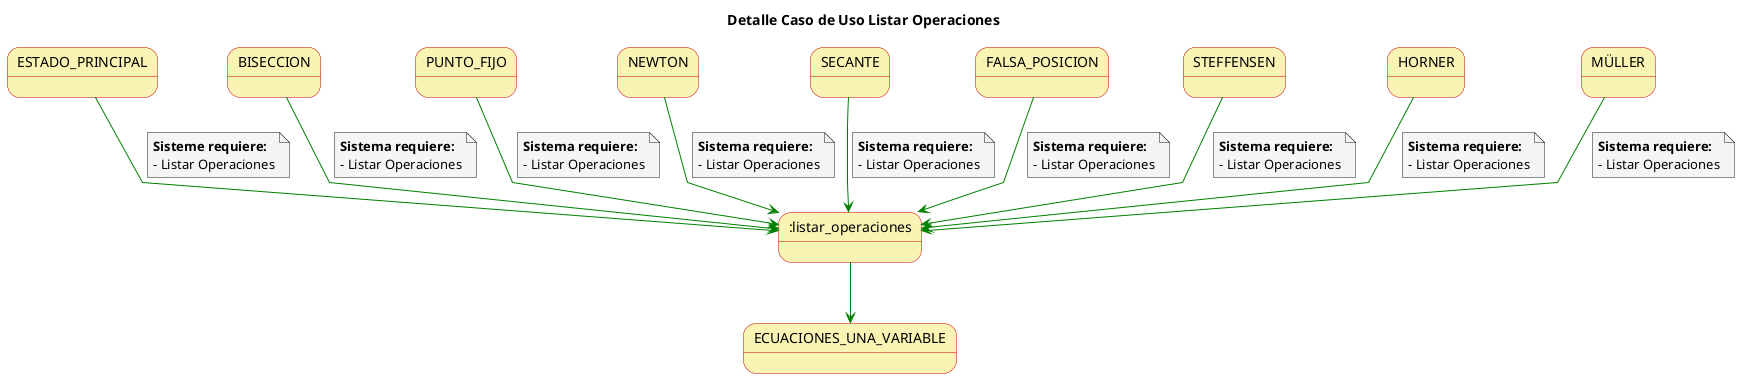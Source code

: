 @startuml

skinparam state {
  BackgroundColor #faf4b4
  BorderColor #c90000
}

skinparam note {
  BackgroundColor #f5f5f5
}

skinparam linetype polyline

title Detalle Caso de Uso Listar Operaciones


ESTADO_PRINCIPAL-[#green]-> :listar_operaciones
note on link
  **Sisteme requiere:**
  - Listar Operaciones
end note

BISECCION-[#green]-> :listar_operaciones
note on link
  **Sistema requiere:**
  - Listar Operaciones
end note

PUNTO_FIJO-[#green]-> :listar_operaciones
note on link
  **Sistema requiere:**
  - Listar Operaciones
end note

NEWTON-[#green]-> :listar_operaciones
note on link
  **Sistema requiere:**
  - Listar Operaciones
end note

SECANTE-[#green]-> :listar_operaciones
note on link
  **Sistema requiere:**
  - Listar Operaciones
end note

FALSA_POSICION-[#green]-> :listar_operaciones
note on link
  **Sistema requiere:**
  - Listar Operaciones
end note

STEFFENSEN-[#green]-> :listar_operaciones
note on link
  **Sistema requiere:**
  - Listar Operaciones
end note

HORNER-[#green]-> :listar_operaciones
note on link
  **Sistema requiere:**
  - Listar Operaciones
end note

MÜLLER-[#green]-> :listar_operaciones
note on link
  **Sistema requiere:**
  - Listar Operaciones
end note


:listar_operaciones-[#green]-> ECUACIONES_UNA_VARIABLE

@enduml